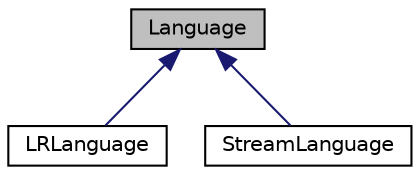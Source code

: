 digraph "Language"
{
 // LATEX_PDF_SIZE
  edge [fontname="Helvetica",fontsize="10",labelfontname="Helvetica",labelfontsize="10"];
  node [fontname="Helvetica",fontsize="10",shape=record];
  Node1 [label="Language",height=0.2,width=0.4,color="black", fillcolor="grey75", style="filled", fontcolor="black",tooltip="A language object manages parsing and per-language metadata."];
  Node1 -> Node2 [dir="back",color="midnightblue",fontsize="10",style="solid",fontname="Helvetica"];
  Node2 [label="LRLanguage",height=0.2,width=0.4,color="black", fillcolor="white", style="filled",URL="$classLRLanguage.html",tooltip="A subclass of Language for use with Lezer LR parsers parsers."];
  Node1 -> Node3 [dir="back",color="midnightblue",fontsize="10",style="solid",fontname="Helvetica"];
  Node3 [label="StreamLanguage",height=0.2,width=0.4,color="black", fillcolor="white", style="filled",URL="$classStreamLanguage.html",tooltip="A language class based on a CodeMirror 5-style streaming parser."];
}
